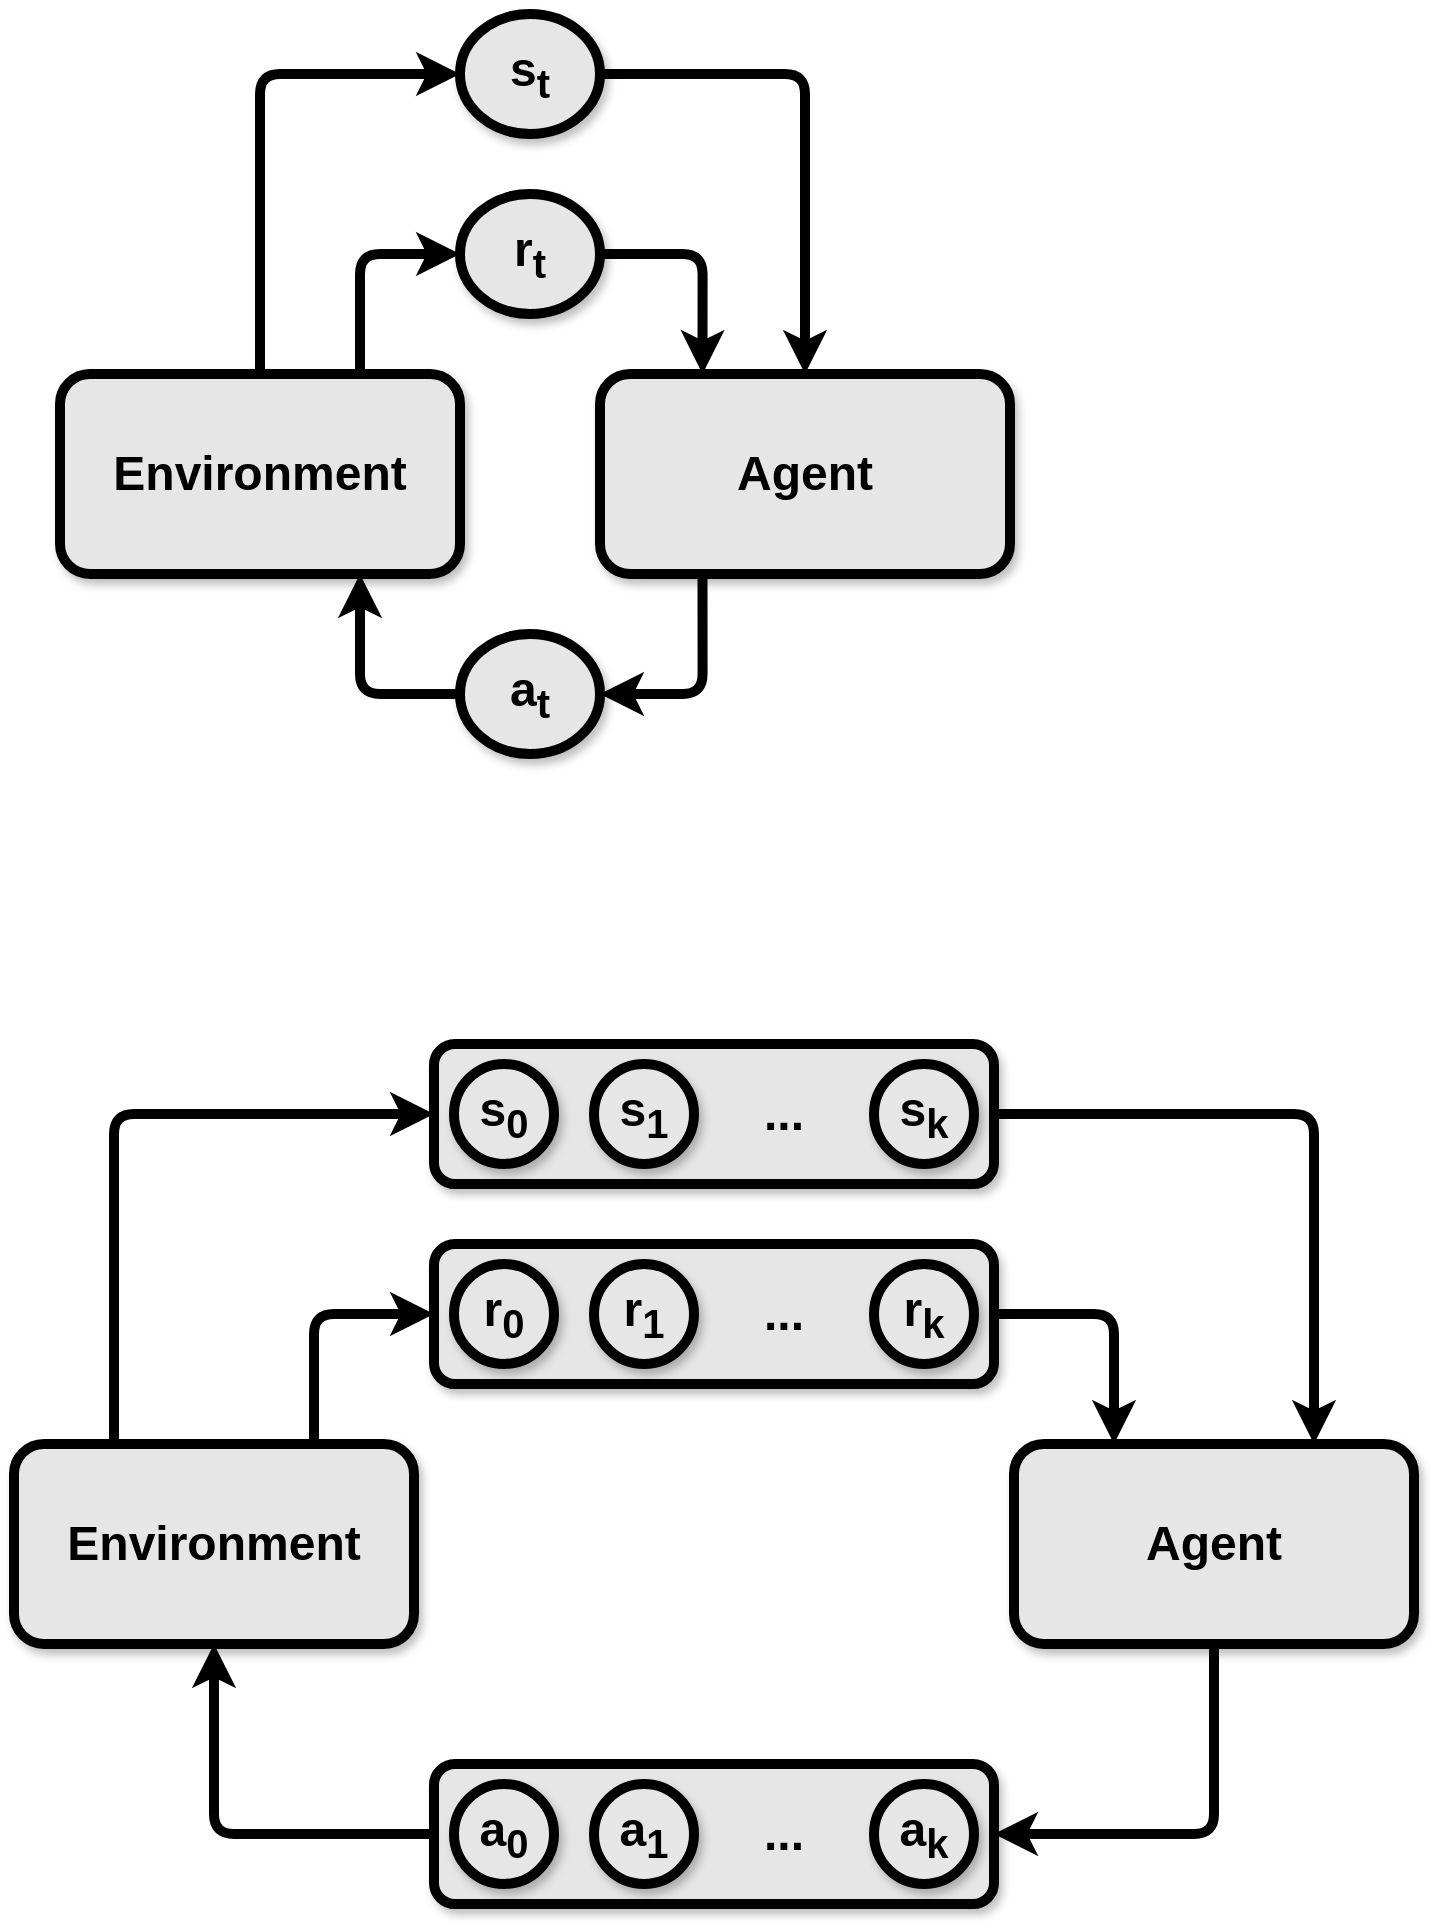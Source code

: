 <mxfile version="10.2.2" type="github"><diagram id="wANrTAUxRF6KFyHmNA2i" name="Page-1"><mxGraphModel dx="1011" dy="952" grid="1" gridSize="10" guides="1" tooltips="1" connect="1" arrows="1" fold="1" page="1" pageScale="1" pageWidth="850" pageHeight="1100" background="#ffffff" math="0" shadow="0"><root><mxCell id="0"/><mxCell id="1" parent="0"/><mxCell id="23" style="edgeStyle=orthogonalEdgeStyle;rounded=1;html=1;exitX=0.75;exitY=0;entryX=0;entryY=0.5;endSize=6;jettySize=auto;orthogonalLoop=1;strokeWidth=5;" parent="1" source="7" target="18" edge="1"><mxGeometry relative="1" as="geometry"/></mxCell><mxCell id="24" style="edgeStyle=orthogonalEdgeStyle;rounded=1;html=1;exitX=0.5;exitY=0;entryX=0;entryY=0.5;endSize=6;jettySize=auto;orthogonalLoop=1;strokeWidth=5;" parent="1" source="7" target="15" edge="1"><mxGeometry relative="1" as="geometry"/></mxCell><mxCell id="7" value="&lt;h1&gt;Environment&lt;/h1&gt;" style="rounded=1;whiteSpace=wrap;html=1;shadow=1;strokeWidth=5;fillColor=#E6E6E6;" parent="1" vertex="1"><mxGeometry x="73" y="265" width="200" height="100" as="geometry"/></mxCell><mxCell id="20" style="edgeStyle=orthogonalEdgeStyle;rounded=1;html=1;exitX=0.25;exitY=1;entryX=1;entryY=0.5;endSize=6;jettySize=auto;orthogonalLoop=1;strokeWidth=5;" parent="1" source="8" target="19" edge="1"><mxGeometry relative="1" as="geometry"/></mxCell><mxCell id="8" value="&lt;h1&gt;Agent&lt;/h1&gt;" style="rounded=1;whiteSpace=wrap;html=1;shadow=1;strokeWidth=5;fillColor=#E6E6E6;" parent="1" vertex="1"><mxGeometry x="343" y="265" width="205" height="100" as="geometry"/></mxCell><mxCell id="26" style="edgeStyle=orthogonalEdgeStyle;rounded=1;html=1;exitX=1;exitY=0.5;entryX=0.5;entryY=0;endSize=6;jettySize=auto;orthogonalLoop=1;strokeWidth=5;" parent="1" source="15" target="8" edge="1"><mxGeometry relative="1" as="geometry"/></mxCell><mxCell id="15" value="&lt;h1&gt;s&lt;sub&gt;t&lt;/sub&gt;&lt;/h1&gt;" style="ellipse;whiteSpace=wrap;html=1;strokeWidth=5;fillColor=#E6E6E6;fontFamily=Helvetica;shadow=1;" parent="1" vertex="1"><mxGeometry x="273" y="85" width="70" height="60" as="geometry"/></mxCell><mxCell id="22" style="edgeStyle=orthogonalEdgeStyle;rounded=1;html=1;exitX=1;exitY=0.5;entryX=0.25;entryY=0;endSize=6;jettySize=auto;orthogonalLoop=1;strokeWidth=5;" parent="1" source="18" target="8" edge="1"><mxGeometry relative="1" as="geometry"/></mxCell><mxCell id="18" value="&lt;h1&gt;r&lt;sub&gt;t&lt;/sub&gt;&lt;/h1&gt;" style="ellipse;whiteSpace=wrap;html=1;strokeWidth=5;fillColor=#E6E6E6;fontFamily=Helvetica;shadow=1;" parent="1" vertex="1"><mxGeometry x="273" y="175" width="70" height="60" as="geometry"/></mxCell><mxCell id="21" style="edgeStyle=orthogonalEdgeStyle;rounded=1;html=1;exitX=0;exitY=0.5;entryX=0.75;entryY=1;endSize=6;jettySize=auto;orthogonalLoop=1;strokeWidth=5;" parent="1" source="19" target="7" edge="1"><mxGeometry relative="1" as="geometry"/></mxCell><mxCell id="19" value="&lt;h1&gt;a&lt;sub&gt;t&lt;/sub&gt;&lt;/h1&gt;" style="ellipse;whiteSpace=wrap;html=1;strokeWidth=5;fillColor=#E6E6E6;fontFamily=Helvetica;shadow=1;" parent="1" vertex="1"><mxGeometry x="273" y="395" width="70" height="60" as="geometry"/></mxCell><mxCell id="g5BOzgthhqDrUWRKQSA8-51" style="edgeStyle=orthogonalEdgeStyle;html=1;exitX=0.75;exitY=0;exitDx=0;exitDy=0;entryX=0;entryY=0.5;entryDx=0;entryDy=0;jettySize=auto;orthogonalLoop=1;strokeWidth=5;rounded=1;" edge="1" parent="1" source="g5BOzgthhqDrUWRKQSA8-29" target="g5BOzgthhqDrUWRKQSA8-38"><mxGeometry relative="1" as="geometry"/></mxCell><mxCell id="g5BOzgthhqDrUWRKQSA8-59" style="edgeStyle=orthogonalEdgeStyle;rounded=1;html=1;exitX=0.25;exitY=0;exitDx=0;exitDy=0;entryX=0;entryY=0.5;entryDx=0;entryDy=0;jettySize=auto;orthogonalLoop=1;strokeWidth=5;" edge="1" parent="1" source="g5BOzgthhqDrUWRKQSA8-29" target="g5BOzgthhqDrUWRKQSA8-54"><mxGeometry relative="1" as="geometry"/></mxCell><mxCell id="g5BOzgthhqDrUWRKQSA8-29" value="&lt;h1&gt;Environment&lt;/h1&gt;" style="rounded=1;whiteSpace=wrap;html=1;shadow=1;strokeWidth=5;fillColor=#E6E6E6;" vertex="1" parent="1"><mxGeometry x="50" y="800" width="200" height="100" as="geometry"/></mxCell><mxCell id="g5BOzgthhqDrUWRKQSA8-67" style="edgeStyle=orthogonalEdgeStyle;rounded=1;html=1;exitX=0.5;exitY=1;exitDx=0;exitDy=0;entryX=1;entryY=0.5;entryDx=0;entryDy=0;jettySize=auto;orthogonalLoop=1;strokeWidth=5;" edge="1" parent="1" source="g5BOzgthhqDrUWRKQSA8-49" target="g5BOzgthhqDrUWRKQSA8-62"><mxGeometry relative="1" as="geometry"/></mxCell><mxCell id="g5BOzgthhqDrUWRKQSA8-49" value="&lt;h1&gt;Agent&lt;/h1&gt;" style="rounded=1;whiteSpace=wrap;html=1;shadow=1;strokeWidth=5;fillColor=#E6E6E6;" vertex="1" parent="1"><mxGeometry x="550" y="800" width="200" height="100" as="geometry"/></mxCell><mxCell id="g5BOzgthhqDrUWRKQSA8-50" value="" style="group" vertex="1" connectable="0" parent="1"><mxGeometry x="260" y="700" width="280" height="70" as="geometry"/></mxCell><mxCell id="g5BOzgthhqDrUWRKQSA8-38" value="&lt;h1&gt;&lt;br&gt;&lt;/h1&gt;" style="rounded=1;whiteSpace=wrap;html=1;shadow=1;strokeWidth=5;fillColor=#E6E6E6;" vertex="1" parent="g5BOzgthhqDrUWRKQSA8-50"><mxGeometry width="280" height="70" as="geometry"/></mxCell><mxCell id="g5BOzgthhqDrUWRKQSA8-39" value="&lt;h1&gt;r&lt;sub&gt;0&lt;/sub&gt;&lt;/h1&gt;" style="ellipse;whiteSpace=wrap;html=1;strokeWidth=5;fillColor=#E6E6E6;fontFamily=Helvetica;shadow=1;" vertex="1" parent="g5BOzgthhqDrUWRKQSA8-50"><mxGeometry x="10" y="10" width="50" height="50" as="geometry"/></mxCell><mxCell id="g5BOzgthhqDrUWRKQSA8-45" value="&lt;h1&gt;r&lt;sub&gt;1&lt;/sub&gt;&lt;/h1&gt;" style="ellipse;whiteSpace=wrap;html=1;strokeWidth=5;fillColor=#E6E6E6;fontFamily=Helvetica;shadow=1;" vertex="1" parent="g5BOzgthhqDrUWRKQSA8-50"><mxGeometry x="80" y="10" width="50" height="50" as="geometry"/></mxCell><mxCell id="g5BOzgthhqDrUWRKQSA8-47" value="&lt;h1&gt;r&lt;sub&gt;k&lt;/sub&gt;&lt;/h1&gt;" style="ellipse;whiteSpace=wrap;html=1;strokeWidth=5;fillColor=#E6E6E6;fontFamily=Helvetica;shadow=1;" vertex="1" parent="g5BOzgthhqDrUWRKQSA8-50"><mxGeometry x="220" y="10" width="50" height="50" as="geometry"/></mxCell><mxCell id="g5BOzgthhqDrUWRKQSA8-48" value="&lt;h1&gt;...&lt;/h1&gt;" style="ellipse;whiteSpace=wrap;html=1;strokeWidth=5;fillColor=#E6E6E6;fontFamily=Helvetica;shadow=0;dashed=1;strokeColor=none;" vertex="1" parent="g5BOzgthhqDrUWRKQSA8-50"><mxGeometry x="150" y="10" width="50" height="50" as="geometry"/></mxCell><mxCell id="g5BOzgthhqDrUWRKQSA8-52" style="edgeStyle=orthogonalEdgeStyle;rounded=1;html=1;exitX=1;exitY=0.5;exitDx=0;exitDy=0;entryX=0.25;entryY=0;entryDx=0;entryDy=0;jettySize=auto;orthogonalLoop=1;strokeWidth=5;" edge="1" parent="1" source="g5BOzgthhqDrUWRKQSA8-38" target="g5BOzgthhqDrUWRKQSA8-49"><mxGeometry relative="1" as="geometry"/></mxCell><mxCell id="g5BOzgthhqDrUWRKQSA8-53" value="" style="group" vertex="1" connectable="0" parent="1"><mxGeometry x="260" y="600" width="280" height="70" as="geometry"/></mxCell><mxCell id="g5BOzgthhqDrUWRKQSA8-54" value="&lt;h1&gt;&lt;br&gt;&lt;/h1&gt;" style="rounded=1;whiteSpace=wrap;html=1;shadow=1;strokeWidth=5;fillColor=#E6E6E6;" vertex="1" parent="g5BOzgthhqDrUWRKQSA8-53"><mxGeometry width="280" height="70" as="geometry"/></mxCell><mxCell id="g5BOzgthhqDrUWRKQSA8-55" value="&lt;h1&gt;s&lt;sub&gt;0&lt;/sub&gt;&lt;/h1&gt;" style="ellipse;whiteSpace=wrap;html=1;strokeWidth=5;fillColor=#E6E6E6;fontFamily=Helvetica;shadow=1;" vertex="1" parent="g5BOzgthhqDrUWRKQSA8-53"><mxGeometry x="10" y="10" width="50" height="50" as="geometry"/></mxCell><mxCell id="g5BOzgthhqDrUWRKQSA8-56" value="&lt;h1&gt;s&lt;sub&gt;1&lt;/sub&gt;&lt;/h1&gt;" style="ellipse;whiteSpace=wrap;html=1;strokeWidth=5;fillColor=#E6E6E6;fontFamily=Helvetica;shadow=1;" vertex="1" parent="g5BOzgthhqDrUWRKQSA8-53"><mxGeometry x="80" y="10" width="50" height="50" as="geometry"/></mxCell><mxCell id="g5BOzgthhqDrUWRKQSA8-57" value="&lt;h1&gt;s&lt;sub&gt;k&lt;/sub&gt;&lt;/h1&gt;" style="ellipse;whiteSpace=wrap;html=1;strokeWidth=5;fillColor=#E6E6E6;fontFamily=Helvetica;shadow=1;" vertex="1" parent="g5BOzgthhqDrUWRKQSA8-53"><mxGeometry x="220" y="10" width="50" height="50" as="geometry"/></mxCell><mxCell id="g5BOzgthhqDrUWRKQSA8-58" value="&lt;h1&gt;...&lt;/h1&gt;" style="ellipse;whiteSpace=wrap;html=1;strokeWidth=5;fillColor=#E6E6E6;fontFamily=Helvetica;shadow=0;dashed=1;strokeColor=none;" vertex="1" parent="g5BOzgthhqDrUWRKQSA8-53"><mxGeometry x="150" y="10" width="50" height="50" as="geometry"/></mxCell><mxCell id="g5BOzgthhqDrUWRKQSA8-60" style="edgeStyle=orthogonalEdgeStyle;rounded=1;html=1;exitX=1;exitY=0.5;exitDx=0;exitDy=0;entryX=0.75;entryY=0;entryDx=0;entryDy=0;jettySize=auto;orthogonalLoop=1;strokeWidth=5;" edge="1" parent="1" source="g5BOzgthhqDrUWRKQSA8-54" target="g5BOzgthhqDrUWRKQSA8-49"><mxGeometry relative="1" as="geometry"/></mxCell><mxCell id="g5BOzgthhqDrUWRKQSA8-61" value="" style="group" vertex="1" connectable="0" parent="1"><mxGeometry x="260" y="960" width="280" height="70" as="geometry"/></mxCell><mxCell id="g5BOzgthhqDrUWRKQSA8-62" value="&lt;h1&gt;&lt;br&gt;&lt;/h1&gt;" style="rounded=1;whiteSpace=wrap;html=1;shadow=1;strokeWidth=5;fillColor=#E6E6E6;" vertex="1" parent="g5BOzgthhqDrUWRKQSA8-61"><mxGeometry width="280" height="70" as="geometry"/></mxCell><mxCell id="g5BOzgthhqDrUWRKQSA8-63" value="&lt;h1&gt;a&lt;sub&gt;0&lt;/sub&gt;&lt;/h1&gt;" style="ellipse;whiteSpace=wrap;html=1;strokeWidth=5;fillColor=#E6E6E6;fontFamily=Helvetica;shadow=1;" vertex="1" parent="g5BOzgthhqDrUWRKQSA8-61"><mxGeometry x="10" y="10" width="50" height="50" as="geometry"/></mxCell><mxCell id="g5BOzgthhqDrUWRKQSA8-64" value="&lt;h1&gt;a&lt;sub&gt;1&lt;/sub&gt;&lt;/h1&gt;" style="ellipse;whiteSpace=wrap;html=1;strokeWidth=5;fillColor=#E6E6E6;fontFamily=Helvetica;shadow=1;" vertex="1" parent="g5BOzgthhqDrUWRKQSA8-61"><mxGeometry x="80" y="10" width="50" height="50" as="geometry"/></mxCell><mxCell id="g5BOzgthhqDrUWRKQSA8-65" value="&lt;h1&gt;a&lt;sub&gt;k&lt;/sub&gt;&lt;/h1&gt;" style="ellipse;whiteSpace=wrap;html=1;strokeWidth=5;fillColor=#E6E6E6;fontFamily=Helvetica;shadow=1;" vertex="1" parent="g5BOzgthhqDrUWRKQSA8-61"><mxGeometry x="220" y="10" width="50" height="50" as="geometry"/></mxCell><mxCell id="g5BOzgthhqDrUWRKQSA8-66" value="&lt;h1&gt;...&lt;/h1&gt;" style="ellipse;whiteSpace=wrap;html=1;strokeWidth=5;fillColor=#E6E6E6;fontFamily=Helvetica;shadow=0;dashed=1;strokeColor=none;" vertex="1" parent="g5BOzgthhqDrUWRKQSA8-61"><mxGeometry x="150" y="10" width="50" height="50" as="geometry"/></mxCell><mxCell id="g5BOzgthhqDrUWRKQSA8-68" style="edgeStyle=orthogonalEdgeStyle;rounded=1;html=1;exitX=0;exitY=0.5;exitDx=0;exitDy=0;entryX=0.5;entryY=1;entryDx=0;entryDy=0;jettySize=auto;orthogonalLoop=1;strokeWidth=5;" edge="1" parent="1" source="g5BOzgthhqDrUWRKQSA8-62" target="g5BOzgthhqDrUWRKQSA8-29"><mxGeometry relative="1" as="geometry"/></mxCell></root></mxGraphModel></diagram></mxfile>